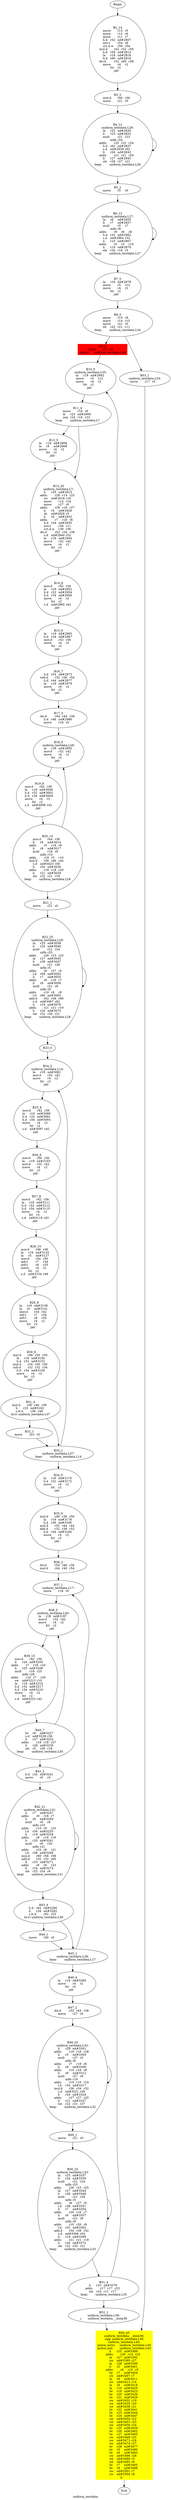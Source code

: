 digraph G{
	label = "uniform_testdata"	style = "dashed";
	color = purple;
	Node0 [label = "Begin"];
	Node0 -> {Node2 }
	Node1 [label = "End"];
	Node1 -> {}
	Node2 [label = "B2_14\nmove	r13	r5	\nmove	r12	r6	\nmove	r11	r7	\nli.d	r52	nd#2807	\nmtc1	r54	r8	\ncvt.d.w	r56	r54	\nmul.d	r42	r52	r56	\nli.d	r58	nd#2813	\nla	r19	nd#2816	\nli.d	r60	nd#2818	\ndiv.d	r32	r60	r58	\nmove	r4	r2	\nfst	r2	\njalr	\n"];
	Node2 -> {Node3 }
	Node3 [label = "B3_2\nmov.d	r40	r36	\nmove	r21	r0	\n"];
	Node3 -> {Node4 }
	Node4 [label = "B4_12\nuniform_testdata.L26:\nla	r22	nd#2830	\nli	r23	nd#2832	\nmult	r21	r23	\nmflo	r24	\naddu	r25	r22	r24	\nli.d	r62	nd#2837	\ns.d	nd#2839	r62	\nli	r26	nd#2842	\naddu	r21	r21	r26	\nli	r27	nd#2845	\nsle	r28	r27	r21	\nbeqz	uniform_testdata.L26\n"];
	Node4 -> {Node5 Node4 }
	Node5 [label = "B5_1\nmove	r5	r0	\n"];
	Node5 -> {Node6 }
	Node6 [label = "B6_12\nuniform_testdata.L27:\nla	r6	nd#2855	\nli	r7	nd#2857	\nmult	r5	r7	\nmflo	r8	\naddu	r9	r6	r8	\nli.d	r32	nd#2862	\ns.d	nd#2864	r32	\nli	r10	nd#2867	\naddu	r5	r5	r10	\nli	r19	nd#2870	\nsle	r20	r19	r5	\nbeqz	uniform_testdata.L27\n"];
	Node6 -> {Node7 Node6 }
	Node7 [label = "B7_5\nla	r19	nd#2876	\nmove	r5	r12	\nmove	r4	r2	\nfst	r2	\njalr	\n"];
	Node7 -> {Node8 }
	Node8 [label = "B8_5\nmove	r15	r9	\nmove	r14	r15	\nmove	r21	r0	\nslt	r22	r21	r11	\nbeqz	uniform_testdata.L34\n"];
	Node8 -> {Node9 Node53 }
	Node9 [label = "B9_2\nmove	r17	r0	\nspawn	uniform_testdata.L40\n"];
	Node9 -> {Node10 }
	Node10 [label = "B10_5\nuniform_testdata.L35:\nla	r19	nd#2892	\nmove	r5	r12	\nmove	r4	r2	\nfst	r2	\njalr	\n"];
	Node10 -> {Node11 }
	Node11 [label = "B11_4\nmove	r16	r9	\nla	r23	nd#2900	\nseq	r24	r16	r23	\nbeqz	uniform_testdata.L7\n"];
	Node11 -> {Node12 Node13 }
	Node12 [label = "B12_5\nla	r19	nd#2906	\nla	r5	nd#2908	\nmove	r4	r2	\nfst	r2	\njalr	\n"];
	Node12 -> {Node13 }
	Node13 [label = "B13_20\nuniform_testdata.L7:\nli	r25	nd#2915	\naddu	r26	r14	r25	\nsw	nd#2918	r16	\nmove	r14	r16	\nmove	r27	r0	\naddu	r28	r16	r27	\nli	r5	nd#2926	\nsh	nd#2928	r5	\nli	r6	nd#2932	\naddu	r7	r16	r6	\nli.d	r34	nd#2935	\nmtc1	r36	r11	\ncvt.d.w	r38	r36	\ndiv.d	r52	r34	r38	\ns.d	nd#2940	r52	\nla	r19	nd#2944	\nmov.d	r32	r42	\nmove	r4	r2	\nfst	r2	\njalr	\n"];
	Node13 -> {Node14 }
	Node14 [label = "B14_8\nmov.d	r42	r36	\nla	r19	nd#2952	\nli.d	r32	nd#2954	\nli.d	r34	nd#2956	\nmove	r4	r2	\nfst	r2	\ns.d	nd#2960	r42	\njalr	\n"];
	Node14 -> {Node15 }
	Node15 [label = "B15_6\nla	r19	nd#2965	\nli.d	r34	nd#2967	\nmov.d	r32	r36	\nmove	r4	r2	\nfst	r2	\njalr	\n"];
	Node15 -> {Node16 }
	Node16 [label = "B16_7\nli.d	r54	nd#2973	\nsub.d	r32	r36	r54	\nli.d	r44	nd#2977	\nla	r19	nd#2979	\nmove	r4	r2	\nfst	r2	\njalr	\n"];
	Node16 -> {Node17 }
	Node17 [label = "B17_3\ndiv.d	r44	r44	r36	\nli.d	r46	nd#2986	\nmove	r18	r0	\n"];
	Node17 -> {Node18 }
	Node18 [label = "B18_5\nuniform_testdata.L28:\nla	r19	nd#2992	\nmov.d	r32	r42	\nmove	r4	r2	\nfst	r2	\njalr	\n"];
	Node18 -> {Node19 }
	Node19 [label = "B19_8\nmov.d	r42	r36	\nla	r19	nd#3000	\nli.d	r32	nd#3002	\nli.d	r34	nd#3004	\nmove	r4	r2	\nfst	r2	\ns.d	nd#3008	r42	\njalr	\n"];
	Node19 -> {Node20 }
	Node20 [label = "B20_14\nmov.d	r44	r36	\nli	r8	nd#3014	\naddu	r5	r16	r8	\nli	r9	nd#3017	\nmult	r18	r9	\nmflo	r10	\naddu	r19	r5	r10	\nmul.d	r56	r46	r44	\ns.d	nd#3023	r56	\nli	r20	nd#3026	\naddu	r18	r18	r20	\nli	r21	nd#3029	\nsle	r22	r21	r18	\nbeqz	uniform_testdata.L28\n"];
	Node20 -> {Node21 Node18 }
	Node21 [label = "B21_1\nmove	r21	r0	\n"];
	Node21 -> {Node22 }
	Node22 [label = "B22_25\nuniform_testdata.L29:\nla	r23	nd#3038	\nli	r24	nd#3040	\nmult	r21	r24	\nmflo	r25	\naddu	r26	r23	r25	\nla	r27	nd#3045	\nli	r28	nd#3047	\nmult	r21	r28	\nmflo	r5	\naddu	r6	r27	r5	\nl.d	r58	nd#3052	\nli	r7	nd#3055	\naddu	r6	r16	r7	\nli	r8	nd#3058	\nmult	r21	r8	\nmflo	r9	\naddu	r10	r6	r9	\nl.d	r60	nd#3063	\nadd.d	r62	r58	r60	\ns.d	nd#3067	r62	\nli	r19	nd#3070	\naddu	r21	r21	r19	\nli	r20	nd#3073	\nsle	r22	r20	r21	\nbeqz	uniform_testdata.L29\n"];
	Node22 -> {Node23 Node22 }
	Node23 [label = "B23_0\n"];
	Node23 -> {Node24 }
	Node24 [label = "B24_5\nuniform_testdata.L14:\nla	r19	nd#3081	\nmov.d	r32	r42	\nmove	r4	r2	\nfst	r2	\njalr	\n"];
	Node24 -> {Node25 }
	Node25 [label = "B25_8\nmov.d	r42	r36	\nla	r19	nd#3089	\nli.d	r32	nd#3091	\nli.d	r34	nd#3093	\nmove	r4	r2	\nfst	r2	\ns.d	nd#3097	r42	\njalr	\n"];
	Node25 -> {Node26 }
	Node26 [label = "B26_6\nmov.d	r50	r36	\nla	r19	nd#3103	\nmov.d	r32	r42	\nmove	r4	r2	\nfst	r2	\njalr	\n"];
	Node26 -> {Node27 }
	Node27 [label = "B27_8\nmov.d	r42	r36	\nla	r19	nd#3111	\nli.d	r32	nd#3113	\nli.d	r34	nd#3115	\nmove	r4	r2	\nfst	r2	\ns.d	nd#3119	r42	\njalr	\n"];
	Node27 -> {Node28 }
	Node28 [label = "B28_10\nmov.d	r48	r36	\nla	r19	nd#3125	\nla	r5	nd#3127	\nmov.d	r34	r50	\nmfc1	r7	r34	\nmfc1	r8	r35	\nmove	r4	r2	\nfst	r2	\ns.d	nd#3134	r48	\njalr	\n"];
	Node28 -> {Node29 }
	Node29 [label = "B29_8\nla	r19	nd#3139	\nla	r5	nd#3141	\nmov.d	r34	r42	\nmfc1	r7	r34	\nmfc1	r8	r35	\nmove	r4	r2	\nfst	r2	\njalr	\n"];
	Node29 -> {Node30 }
	Node30 [label = "B30_9\nmul.d	r46	r50	r50	\nla	r19	nd#3150	\nli.d	r32	nd#3152	\nmul.d	r34	r50	r50	\nsub.d	r32	r32	r34	\nli.d	r34	nd#3156	\nmove	r4	r2	\nfst	r2	\njalr	\n"];
	Node30 -> {Node31 }
	Node31 [label = "B31_4\nmul.d	r36	r46	r36	\nli	r23	nd#3162	\nc.lt.d	r36	r48	\nbc1t	uniform_testdata.L37\n"];
	Node31 -> {Node32 Node33 }
	Node32 [label = "B32_1\nmove	r23	r0	\n"];
	Node32 -> {Node33 }
	Node33 [label = "B33_1\nuniform_testdata.L37:\nbnez	uniform_testdata.L14\n"];
	Node33 -> {Node34 Node24 }
	Node34 [label = "B34_5\nla	r19	nd#3170	\nli.d	r32	nd#3172	\nmove	r4	r2	\nfst	r2	\njalr	\n"];
	Node34 -> {Node35 }
	Node35 [label = "B35_9\nmul.d	r46	r36	r50	\nla	r19	nd#3178	\nli.d	r38	nd#3180	\nmul.d	r52	r44	r44	\nadd.d	r32	r38	r52	\nli.d	r34	nd#3184	\nmove	r4	r2	\nfst	r2	\njalr	\n"];
	Node35 -> {Node36 }
	Node36 [label = "B36_2\ndiv.d	r54	r46	r36	\nmul.d	r44	r40	r54	\n"];
	Node36 -> {Node37 }
	Node37 [label = "B37_1\nuniform_testdata.L17:\nmove	r18	r0	\n"];
	Node37 -> {Node38 }
	Node38 [label = "B38_5\nuniform_testdata.L30:\nla	r19	nd#3197	\nmov.d	r32	r42	\nmove	r4	r2	\nfst	r2	\njalr	\n"];
	Node38 -> {Node39 }
	Node39 [label = "B39_15\nmov.d	r42	r36	\nli	r24	nd#3205	\naddu	r7	r16	r24	\nli	r25	nd#3208	\nmult	r18	r25	\nmflo	r26	\naddu	r10	r7	r26	\nsw	nd#3213	r10	\nla	r19	nd#3215	\nli.d	r32	nd#3217	\nli.d	r34	nd#3219	\nmove	r4	r2	\nfst	r2	\ns.d	nd#3223	r42	\njalr	\n"];
	Node39 -> {Node40 }
	Node40 [label = "B40_7\nlw	r9	nd#3227	\ns.d	nd#3229	r36	\nli	r27	nd#3232	\naddu	r18	r18	r27	\nli	r28	nd#3235	\nsle	r5	r28	r18	\nbeqz	uniform_testdata.L30\n"];
	Node40 -> {Node41 Node38 }
	Node41 [label = "B41_2\nli.d	r32	nd#3241	\nmove	r6	r0	\n"];
	Node41 -> {Node42 }
	Node42 [label = "B42_21\nuniform_testdata.L31:\nli	r7	nd#3247	\naddu	r9	r16	r7	\nli	r8	nd#3250	\nmult	r6	r8	\nmflo	r10	\naddu	r10	r9	r10	\nl.d	r56	nd#3255	\nli	r19	nd#3258	\naddu	r8	r16	r19	\nli	r20	nd#3261	\nmult	r6	r20	\nmflo	r21	\naddu	r22	r8	r21	\nl.d	r58	nd#3266	\nmul.d	r60	r56	r58	\nadd.d	r32	r32	r60	\nli	r23	nd#3271	\naddu	r6	r6	r23	\nli	r24	nd#3274	\nsle	r25	r24	r6	\nbeqz	uniform_testdata.L31\n"];
	Node42 -> {Node43 Node42 }
	Node43 [label = "B43_4\nli.d	r62	nd#3280	\nli	r26	nd#3282	\nc.lt.d	r62	r32	\nbc1t	uniform_testdata.L38\n"];
	Node43 -> {Node44 Node45 }
	Node44 [label = "B44_1\nmove	r26	r0	\n"];
	Node44 -> {Node45 }
	Node45 [label = "B45_1\nuniform_testdata.L38:\nbnez	uniform_testdata.L17\n"];
	Node45 -> {Node46 Node37 }
	Node46 [label = "B46_4\nla	r19	nd#3290	\nmove	r4	r2	\nfst	r2	\njalr	\n"];
	Node46 -> {Node47 }
	Node47 [label = "B47_2\ndiv.d	r32	r44	r36	\nmove	r27	r0	\n"];
	Node47 -> {Node48 }
	Node48 [label = "B48_20\nuniform_testdata.L32:\nli	r28	nd#3301	\naddu	r19	r16	r28	\nli	r5	nd#3304	\nmult	r27	r5	\nmflo	r6	\naddu	r7	r19	r6	\nli	r8	nd#3309	\naddu	r10	r16	r8	\nli	r9	nd#3312	\nmult	r27	r9	\nmflo	r19	\naddu	r19	r10	r19	\nl.d	r34	nd#3317	\nmul.d	r36	r34	r32	\ns.d	nd#3321	r36	\nli	r20	nd#3324	\naddu	r27	r27	r20	\nli	r21	nd#3327	\nsle	r22	r21	r27	\nbeqz	uniform_testdata.L32\n"];
	Node48 -> {Node49 Node48 }
	Node49 [label = "B49_1\nmove	r21	r0	\n"];
	Node49 -> {Node50 }
	Node50 [label = "B50_25\nuniform_testdata.L33:\nla	r23	nd#3337	\nli	r24	nd#3339	\nmult	r21	r24	\nmflo	r25	\naddu	r26	r23	r25	\nla	r27	nd#3344	\nli	r28	nd#3346	\nmult	r21	r28	\nmflo	r5	\naddu	r6	r27	r5	\nl.d	r38	nd#3351	\nli	r7	nd#3354	\naddu	r20	r16	r7	\nli	r8	nd#3357	\nmult	r21	r8	\nmflo	r9	\naddu	r10	r20	r9	\nl.d	r52	nd#3362	\nadd.d	r54	r38	r52	\ns.d	nd#3366	r54	\nli	r19	nd#3369	\naddu	r21	r21	r19	\nli	r20	nd#3372	\nsle	r22	r20	r21	\nbeqz	uniform_testdata.L33\n"];
	Node50 -> {Node51 Node50 }
	Node51 [label = "B51_4\nli	r23	nd#3378	\naddu	r17	r17	r23	\nsle	r24	r11	r17	\nbeqz	uniform_testdata.L35\n"];
	Node51 -> {Node52 Node10 }
	Node52 [label = "B52_1\nuniform_testdata.L39:\nj	uniform_testdata.__done36\n"];
	Node52 -> {Node54 }
	Node53 [label = "B53_1\nuniform_testdata.L34:\nmove	r17	r0	\n"];
	Node53 -> {Node54 }
	Node54 [label = "B54_45\nuniform_testdata.__done36:\ncqip	uniform_testdata.L40\nuniform_testdata.L40:\npslice_entry	uniform_testdata.L40\npslice_exit	uniform_testdata.L40\nli	r25	nd#3389	\naddu	r26	r14	r25	\nla	r27	nd#3392	\nsw	nd#3395	r27	\nla	r28	nd#3399	\nli	r5	nd#3401	\naddu	r6	r15	r5	\nlw	r7	nd#3404	\nsw	nd#3407	r7	\nla	r8	nd#3411	\nsw	nd#3413	r14	\nla	r9	nd#3418	\nla	r10	nd#3420	\nlw	r19	nd#3423	\nlw	r20	nd#3426	\nlw	r21	nd#3429	\nsw	nd#3432	r19	\nsw	nd#3435	r20	\nsw	nd#3438	r21	\nlw	r22	nd#3441	\nlw	r23	nd#3444	\nlw	r24	nd#3447	\nsw	nd#3450	r22	\nsw	nd#3453	r23	\nsw	nd#3456	r24	\nlw	r25	nd#3459	\nlw	r26	nd#3462	\nlw	r27	nd#3465	\nsw	nd#3468	r25	\nsw	nd#3471	r26	\nsw	nd#3474	r27	\nlw	r28	nd#3477	\nlw	r5	nd#3480	\nlw	r6	nd#3483	\nsw	nd#3486	r28	\nsw	nd#3489	r5	\nsw	nd#3492	r6	\nlw	r7	nd#3495	\nlw	r8	nd#3498	\nsw	nd#3501	r7	\nsw	nd#3504	r8	\njr	\n"];
	Node54 -> {Node1 }
	Node9 [shape = box ,style=filled ,color=red];
	Node54 [shape = polygon ,style=filled ,color=yellow];
}
